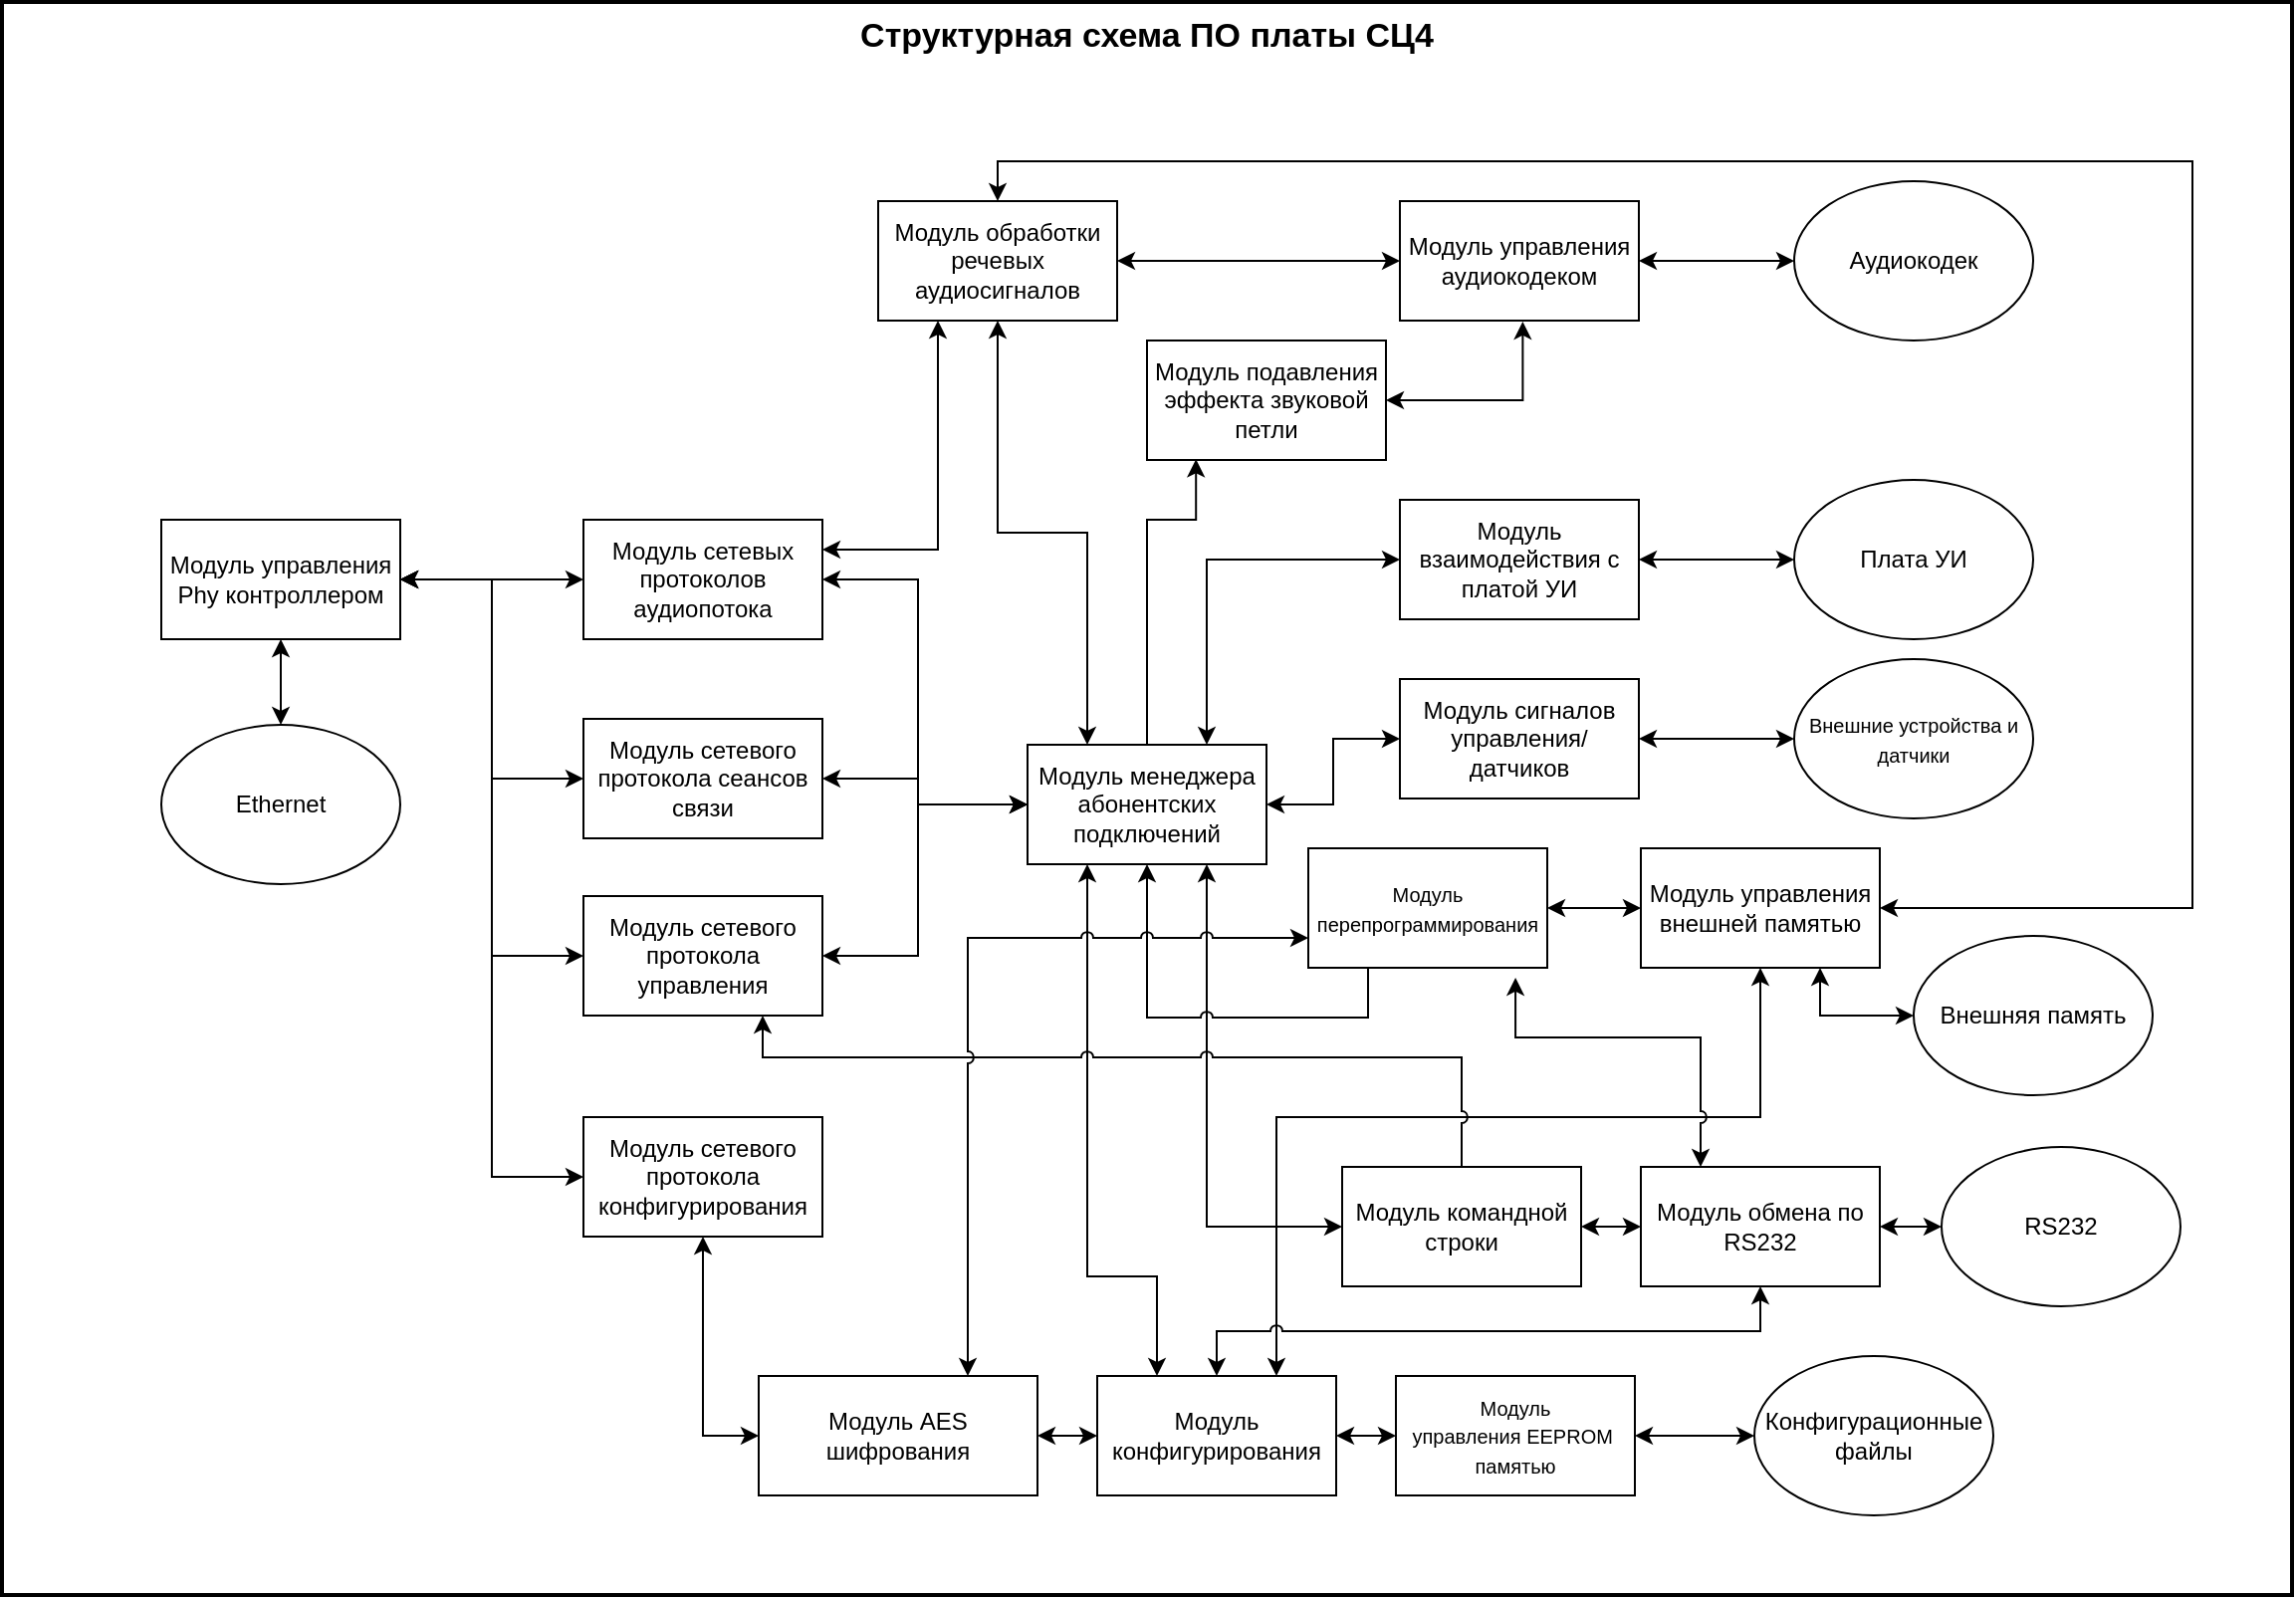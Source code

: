 <mxfile version="16.4.0" type="device"><diagram name="Page-1" id="e7e014a7-5840-1c2e-5031-d8a46d1fe8dd"><mxGraphModel dx="1185" dy="729" grid="1" gridSize="10" guides="1" tooltips="1" connect="1" arrows="1" fold="1" page="1" pageScale="1" pageWidth="1169" pageHeight="826" background="none" math="0" shadow="0"><root><mxCell id="0"/><mxCell id="1" parent="0"/><mxCell id="g7j972abOwnEcb_H1IaK-44" style="edgeStyle=orthogonalEdgeStyle;rounded=0;orthogonalLoop=1;jettySize=auto;html=1;exitX=0.25;exitY=0;exitDx=0;exitDy=0;startArrow=classic;startFill=1;entryX=0.5;entryY=1;entryDx=0;entryDy=0;" parent="1" source="g7j972abOwnEcb_H1IaK-41" target="g7j972abOwnEcb_H1IaK-43" edge="1"><mxGeometry relative="1" as="geometry"><mxPoint x="482" y="200" as="targetPoint"/></mxGeometry></mxCell><mxCell id="g7j972abOwnEcb_H1IaK-56" style="edgeStyle=elbowEdgeStyle;rounded=0;orthogonalLoop=1;jettySize=auto;html=1;exitX=1;exitY=0.5;exitDx=0;exitDy=0;entryX=0;entryY=0.5;entryDx=0;entryDy=0;startArrow=classic;startFill=1;" parent="1" source="g7j972abOwnEcb_H1IaK-41" target="g7j972abOwnEcb_H1IaK-54" edge="1"><mxGeometry relative="1" as="geometry"/></mxCell><mxCell id="MnOr7fdVju3zW6lmJR3m-4" style="edgeStyle=orthogonalEdgeStyle;rounded=0;jumpStyle=arc;orthogonalLoop=1;jettySize=auto;html=1;entryX=0;entryY=0.5;entryDx=0;entryDy=0;startArrow=classic;startFill=1;exitX=0.75;exitY=1;exitDx=0;exitDy=0;" parent="1" source="g7j972abOwnEcb_H1IaK-41" target="MnOr7fdVju3zW6lmJR3m-1" edge="1"><mxGeometry relative="1" as="geometry"/></mxCell><mxCell id="MnOr7fdVju3zW6lmJR3m-10" style="edgeStyle=orthogonalEdgeStyle;rounded=0;jumpStyle=arc;orthogonalLoop=1;jettySize=auto;html=1;exitX=0.75;exitY=0;exitDx=0;exitDy=0;entryX=0;entryY=0.5;entryDx=0;entryDy=0;startArrow=classic;startFill=1;" parent="1" source="g7j972abOwnEcb_H1IaK-41" target="MnOr7fdVju3zW6lmJR3m-9" edge="1"><mxGeometry relative="1" as="geometry"/></mxCell><mxCell id="OmWaECBi3ENHsQlHnQ90-8" style="edgeStyle=orthogonalEdgeStyle;rounded=0;jumpStyle=arc;orthogonalLoop=1;jettySize=auto;html=1;exitX=0.25;exitY=1;exitDx=0;exitDy=0;entryX=0.25;entryY=0;entryDx=0;entryDy=0;startArrow=classic;startFill=1;" parent="1" source="g7j972abOwnEcb_H1IaK-41" target="g7j972abOwnEcb_H1IaK-58" edge="1"><mxGeometry relative="1" as="geometry"><Array as="points"><mxPoint x="555" y="650"/><mxPoint x="590" y="650"/></Array></mxGeometry></mxCell><mxCell id="OmWaECBi3ENHsQlHnQ90-9" style="edgeStyle=orthogonalEdgeStyle;rounded=0;jumpStyle=arc;orthogonalLoop=1;jettySize=auto;html=1;exitX=0.5;exitY=1;exitDx=0;exitDy=0;entryX=0.25;entryY=0;entryDx=0;entryDy=0;startArrow=classic;startFill=1;" parent="1" source="g7j972abOwnEcb_H1IaK-41" target="v6jdzYZgSSlVZiS72dyh-8" edge="1"><mxGeometry relative="1" as="geometry"><Array as="points"><mxPoint x="585" y="520"/><mxPoint x="696" y="520"/></Array></mxGeometry></mxCell><mxCell id="Ygi6e2hgX8bBW1rVVWXg-4" style="edgeStyle=orthogonalEdgeStyle;rounded=0;orthogonalLoop=1;jettySize=auto;html=1;exitX=0.5;exitY=0;exitDx=0;exitDy=0;entryX=0.205;entryY=0.994;entryDx=0;entryDy=0;entryPerimeter=0;" edge="1" parent="1" source="g7j972abOwnEcb_H1IaK-41" target="Ygi6e2hgX8bBW1rVVWXg-2"><mxGeometry relative="1" as="geometry"><mxPoint x="585" y="240" as="targetPoint"/><Array as="points"><mxPoint x="585" y="270"/><mxPoint x="610" y="270"/></Array></mxGeometry></mxCell><mxCell id="g7j972abOwnEcb_H1IaK-41" value="Модуль менеджера абонентских подключений" style="rounded=0;whiteSpace=wrap;html=1;" parent="1" vertex="1"><mxGeometry x="525" y="383" width="120" height="60" as="geometry"/></mxCell><mxCell id="GHFzn9psD8pO60XJQU2d-8" style="edgeStyle=orthogonalEdgeStyle;rounded=0;orthogonalLoop=1;jettySize=auto;html=1;exitX=0.5;exitY=0;exitDx=0;exitDy=0;entryX=1;entryY=0.5;entryDx=0;entryDy=0;startArrow=classic;startFill=1;" parent="1" source="g7j972abOwnEcb_H1IaK-43" target="GHFzn9psD8pO60XJQU2d-3" edge="1"><mxGeometry relative="1" as="geometry"><Array as="points"><mxPoint x="510" y="90"/><mxPoint x="1110" y="90"/><mxPoint x="1110" y="465"/></Array></mxGeometry></mxCell><mxCell id="MnOr7fdVju3zW6lmJR3m-3" style="edgeStyle=orthogonalEdgeStyle;rounded=0;jumpStyle=arc;orthogonalLoop=1;jettySize=auto;html=1;exitX=0.25;exitY=1;exitDx=0;exitDy=0;entryX=1;entryY=0.25;entryDx=0;entryDy=0;startArrow=classic;startFill=1;" parent="1" source="g7j972abOwnEcb_H1IaK-43" target="g7j972abOwnEcb_H1IaK-64" edge="1"><mxGeometry relative="1" as="geometry"/></mxCell><mxCell id="g7j972abOwnEcb_H1IaK-49" style="edgeStyle=orthogonalEdgeStyle;rounded=0;orthogonalLoop=1;jettySize=auto;html=1;exitX=1;exitY=0.5;exitDx=0;exitDy=0;entryX=0;entryY=0.5;entryDx=0;entryDy=0;startArrow=classic;startFill=1;" parent="1" source="g7j972abOwnEcb_H1IaK-46" target="g7j972abOwnEcb_H1IaK-47" edge="1"><mxGeometry relative="1" as="geometry"/></mxCell><mxCell id="g7j972abOwnEcb_H1IaK-47" value="Аудиокодек" style="ellipse;whiteSpace=wrap;html=1;" parent="1" vertex="1"><mxGeometry x="910" y="100" width="120" height="80" as="geometry"/></mxCell><mxCell id="g7j972abOwnEcb_H1IaK-62" style="edgeStyle=orthogonalEdgeStyle;rounded=0;orthogonalLoop=1;jettySize=auto;html=1;exitX=1;exitY=0.5;exitDx=0;exitDy=0;entryX=0;entryY=0.5;entryDx=0;entryDy=0;startArrow=classic;startFill=1;" parent="1" source="g7j972abOwnEcb_H1IaK-58" target="g7j972abOwnEcb_H1IaK-60" edge="1"><mxGeometry relative="1" as="geometry"/></mxCell><mxCell id="GHFzn9psD8pO60XJQU2d-7" style="edgeStyle=orthogonalEdgeStyle;rounded=0;orthogonalLoop=1;jettySize=auto;html=1;exitX=0.75;exitY=0;exitDx=0;exitDy=0;entryX=0.5;entryY=1;entryDx=0;entryDy=0;startArrow=classic;startFill=1;" parent="1" source="g7j972abOwnEcb_H1IaK-58" target="GHFzn9psD8pO60XJQU2d-3" edge="1"><mxGeometry relative="1" as="geometry"><Array as="points"><mxPoint x="650" y="570"/><mxPoint x="893" y="570"/></Array></mxGeometry></mxCell><mxCell id="OmWaECBi3ENHsQlHnQ90-17" style="edgeStyle=elbowEdgeStyle;rounded=0;jumpStyle=arc;orthogonalLoop=1;jettySize=auto;elbow=vertical;html=1;exitX=0.5;exitY=0;exitDx=0;exitDy=0;entryX=0.5;entryY=1;entryDx=0;entryDy=0;startArrow=classic;startFill=1;" parent="1" source="g7j972abOwnEcb_H1IaK-58" target="MnOr7fdVju3zW6lmJR3m-5" edge="1"><mxGeometry relative="1" as="geometry"/></mxCell><mxCell id="g7j972abOwnEcb_H1IaK-58" value="Модуль конфигурирования" style="rounded=0;whiteSpace=wrap;html=1;" parent="1" vertex="1"><mxGeometry x="560" y="700" width="120" height="60" as="geometry"/></mxCell><mxCell id="GHFzn9psD8pO60XJQU2d-10" style="edgeStyle=orthogonalEdgeStyle;rounded=0;orthogonalLoop=1;jettySize=auto;html=1;exitX=1;exitY=0.5;exitDx=0;exitDy=0;entryX=0;entryY=0.5;entryDx=0;entryDy=0;startArrow=classic;startFill=1;" parent="1" source="g7j972abOwnEcb_H1IaK-60" target="g7j972abOwnEcb_H1IaK-61" edge="1"><mxGeometry relative="1" as="geometry"/></mxCell><mxCell id="g7j972abOwnEcb_H1IaK-60" value="&lt;font style=&quot;font-size: 10px&quot;&gt;Модуль управления&amp;nbsp;&lt;span style=&quot;font-family: &amp;#34;roboto&amp;#34; , , &amp;#34;blinkmacsystemfont&amp;#34; , &amp;#34;apple color emoji&amp;#34; , &amp;#34;helvetica neue&amp;#34; , sans-serif ; background-color: rgb(255 , 255 , 255)&quot;&gt;&lt;font&gt;EEPROM&amp;nbsp;&lt;br&gt;&lt;/font&gt;&lt;/span&gt;памятью&lt;/font&gt;" style="rounded=0;whiteSpace=wrap;html=1;" parent="1" vertex="1"><mxGeometry x="710" y="700" width="120" height="60" as="geometry"/></mxCell><mxCell id="g7j972abOwnEcb_H1IaK-61" value="Конфигурационные файлы" style="ellipse;whiteSpace=wrap;html=1;" parent="1" vertex="1"><mxGeometry x="890" y="690" width="120" height="80" as="geometry"/></mxCell><mxCell id="g7j972abOwnEcb_H1IaK-75" style="edgeStyle=orthogonalEdgeStyle;rounded=0;orthogonalLoop=1;jettySize=auto;html=1;exitX=1;exitY=0.5;exitDx=0;exitDy=0;entryX=0;entryY=0.5;entryDx=0;entryDy=0;startArrow=classic;startFill=1;" parent="1" source="g7j972abOwnEcb_H1IaK-64" target="g7j972abOwnEcb_H1IaK-41" edge="1"><mxGeometry relative="1" as="geometry"><Array as="points"><mxPoint x="470" y="300"/><mxPoint x="470" y="413"/></Array></mxGeometry></mxCell><mxCell id="v6jdzYZgSSlVZiS72dyh-3" style="edgeStyle=orthogonalEdgeStyle;rounded=0;orthogonalLoop=1;jettySize=auto;html=1;exitX=0;exitY=0.5;exitDx=0;exitDy=0;startArrow=classic;startFill=1;" parent="1" source="g7j972abOwnEcb_H1IaK-64" target="v6jdzYZgSSlVZiS72dyh-1" edge="1"><mxGeometry relative="1" as="geometry"/></mxCell><mxCell id="g7j972abOwnEcb_H1IaK-64" value="Модуль сетевых протоколов аудиопотока" style="rounded=0;whiteSpace=wrap;html=1;" parent="1" vertex="1"><mxGeometry x="302" y="270" width="120" height="60" as="geometry"/></mxCell><mxCell id="g7j972abOwnEcb_H1IaK-76" style="edgeStyle=orthogonalEdgeStyle;rounded=0;orthogonalLoop=1;jettySize=auto;html=1;exitX=1;exitY=0.5;exitDx=0;exitDy=0;entryX=0;entryY=0.5;entryDx=0;entryDy=0;startArrow=classic;startFill=1;" parent="1" source="g7j972abOwnEcb_H1IaK-65" target="g7j972abOwnEcb_H1IaK-41" edge="1"><mxGeometry relative="1" as="geometry"><Array as="points"><mxPoint x="470" y="400"/><mxPoint x="470" y="413"/></Array></mxGeometry></mxCell><mxCell id="v6jdzYZgSSlVZiS72dyh-4" style="edgeStyle=orthogonalEdgeStyle;rounded=0;orthogonalLoop=1;jettySize=auto;html=1;exitX=0;exitY=0.5;exitDx=0;exitDy=0;entryX=1;entryY=0.5;entryDx=0;entryDy=0;startArrow=classic;startFill=1;" parent="1" source="g7j972abOwnEcb_H1IaK-65" target="v6jdzYZgSSlVZiS72dyh-1" edge="1"><mxGeometry relative="1" as="geometry"/></mxCell><mxCell id="g7j972abOwnEcb_H1IaK-65" value="&lt;span&gt;Модуль сетевого протокола сеансов связи&lt;/span&gt;" style="rounded=0;whiteSpace=wrap;html=1;" parent="1" vertex="1"><mxGeometry x="302" y="370" width="120" height="60" as="geometry"/></mxCell><mxCell id="g7j972abOwnEcb_H1IaK-77" style="edgeStyle=orthogonalEdgeStyle;rounded=0;orthogonalLoop=1;jettySize=auto;html=1;exitX=1;exitY=0.5;exitDx=0;exitDy=0;entryX=0;entryY=0.5;entryDx=0;entryDy=0;startArrow=classic;startFill=1;" parent="1" source="g7j972abOwnEcb_H1IaK-66" target="g7j972abOwnEcb_H1IaK-41" edge="1"><mxGeometry relative="1" as="geometry"><Array as="points"><mxPoint x="470" y="489"/><mxPoint x="470" y="413"/></Array></mxGeometry></mxCell><mxCell id="v6jdzYZgSSlVZiS72dyh-5" style="edgeStyle=orthogonalEdgeStyle;rounded=0;orthogonalLoop=1;jettySize=auto;html=1;exitX=0;exitY=0.5;exitDx=0;exitDy=0;entryX=1;entryY=0.5;entryDx=0;entryDy=0;startArrow=classic;startFill=1;" parent="1" source="g7j972abOwnEcb_H1IaK-66" target="v6jdzYZgSSlVZiS72dyh-1" edge="1"><mxGeometry relative="1" as="geometry"/></mxCell><mxCell id="OmWaECBi3ENHsQlHnQ90-12" style="edgeStyle=elbowEdgeStyle;rounded=0;jumpStyle=arc;orthogonalLoop=1;jettySize=auto;html=1;exitX=0.75;exitY=1;exitDx=0;exitDy=0;entryX=0.5;entryY=1;entryDx=0;entryDy=0;startArrow=classic;startFill=1;elbow=vertical;" parent="1" source="g7j972abOwnEcb_H1IaK-66" target="MnOr7fdVju3zW6lmJR3m-1" edge="1"><mxGeometry relative="1" as="geometry"><Array as="points"><mxPoint x="560" y="540"/></Array></mxGeometry></mxCell><mxCell id="g7j972abOwnEcb_H1IaK-66" value="&lt;span&gt;Модуль сетевого протокола управления&lt;/span&gt;" style="rounded=0;whiteSpace=wrap;html=1;" parent="1" vertex="1"><mxGeometry x="302" y="459" width="120" height="60" as="geometry"/></mxCell><mxCell id="v6jdzYZgSSlVZiS72dyh-6" style="edgeStyle=orthogonalEdgeStyle;rounded=0;orthogonalLoop=1;jettySize=auto;html=1;exitX=0;exitY=0.5;exitDx=0;exitDy=0;entryX=1;entryY=0.5;entryDx=0;entryDy=0;startArrow=classic;startFill=1;" parent="1" source="g7j972abOwnEcb_H1IaK-67" target="v6jdzYZgSSlVZiS72dyh-1" edge="1"><mxGeometry relative="1" as="geometry"/></mxCell><mxCell id="OmWaECBi3ENHsQlHnQ90-2" style="edgeStyle=orthogonalEdgeStyle;rounded=0;orthogonalLoop=1;jettySize=auto;html=1;exitX=0.5;exitY=1;exitDx=0;exitDy=0;entryX=0;entryY=0.5;entryDx=0;entryDy=0;startArrow=classic;startFill=1;" parent="1" source="g7j972abOwnEcb_H1IaK-67" target="OmWaECBi3ENHsQlHnQ90-1" edge="1"><mxGeometry relative="1" as="geometry"/></mxCell><mxCell id="g7j972abOwnEcb_H1IaK-67" value="&lt;span&gt;Модуль сетевого протокола конфигурирования&lt;/span&gt;" style="rounded=0;whiteSpace=wrap;html=1;" parent="1" vertex="1"><mxGeometry x="302" y="570" width="120" height="60" as="geometry"/></mxCell><mxCell id="g7j972abOwnEcb_H1IaK-68" value="Ethernet" style="ellipse;whiteSpace=wrap;html=1;" parent="1" vertex="1"><mxGeometry x="90" y="373" width="120" height="80" as="geometry"/></mxCell><mxCell id="v6jdzYZgSSlVZiS72dyh-2" style="edgeStyle=orthogonalEdgeStyle;rounded=0;orthogonalLoop=1;jettySize=auto;html=1;exitX=0.5;exitY=1;exitDx=0;exitDy=0;entryX=0.5;entryY=0;entryDx=0;entryDy=0;startArrow=classic;startFill=1;" parent="1" source="v6jdzYZgSSlVZiS72dyh-1" target="g7j972abOwnEcb_H1IaK-68" edge="1"><mxGeometry relative="1" as="geometry"/></mxCell><mxCell id="v6jdzYZgSSlVZiS72dyh-1" value="Модуль управления Phy контроллером" style="rounded=0;whiteSpace=wrap;html=1;" parent="1" vertex="1"><mxGeometry x="90" y="270" width="120" height="60" as="geometry"/></mxCell><mxCell id="v6jdzYZgSSlVZiS72dyh-8" value="&lt;span style=&quot;font-family: &amp;#34;roboto&amp;#34; , , &amp;#34;blinkmacsystemfont&amp;#34; , &amp;#34;apple color emoji&amp;#34; , &amp;#34;helvetica neue&amp;#34; , sans-serif ; background-color: rgb(255 , 255 , 255)&quot;&gt;&lt;font style=&quot;font-size: 10px&quot;&gt;Модуль перепрограммирования&lt;/font&gt;&lt;/span&gt;" style="rounded=0;whiteSpace=wrap;html=1;" parent="1" vertex="1"><mxGeometry x="666" y="435" width="120" height="60" as="geometry"/></mxCell><mxCell id="GHFzn9psD8pO60XJQU2d-6" style="edgeStyle=orthogonalEdgeStyle;rounded=0;orthogonalLoop=1;jettySize=auto;html=1;exitX=0;exitY=0.5;exitDx=0;exitDy=0;entryX=1;entryY=0.5;entryDx=0;entryDy=0;startArrow=classic;startFill=1;" parent="1" source="GHFzn9psD8pO60XJQU2d-3" target="v6jdzYZgSSlVZiS72dyh-8" edge="1"><mxGeometry relative="1" as="geometry"/></mxCell><mxCell id="GHFzn9psD8pO60XJQU2d-12" style="edgeStyle=orthogonalEdgeStyle;rounded=0;orthogonalLoop=1;jettySize=auto;html=1;exitX=0.75;exitY=1;exitDx=0;exitDy=0;entryX=0;entryY=0.5;entryDx=0;entryDy=0;startArrow=classic;startFill=1;" parent="1" source="GHFzn9psD8pO60XJQU2d-3" target="GHFzn9psD8pO60XJQU2d-11" edge="1"><mxGeometry relative="1" as="geometry"/></mxCell><mxCell id="GHFzn9psD8pO60XJQU2d-3" value="&lt;span&gt;Модуль управления внешней памятью&lt;/span&gt;" style="rounded=0;whiteSpace=wrap;html=1;" parent="1" vertex="1"><mxGeometry x="833" y="435" width="120" height="60" as="geometry"/></mxCell><mxCell id="GHFzn9psD8pO60XJQU2d-11" value="Внешняя память" style="ellipse;whiteSpace=wrap;html=1;" parent="1" vertex="1"><mxGeometry x="970" y="479" width="120" height="80" as="geometry"/></mxCell><mxCell id="MnOr7fdVju3zW6lmJR3m-1" value="Модуль командной строки" style="rounded=0;whiteSpace=wrap;html=1;" parent="1" vertex="1"><mxGeometry x="683" y="595" width="120" height="60" as="geometry"/></mxCell><mxCell id="MnOr7fdVju3zW6lmJR3m-7" style="edgeStyle=orthogonalEdgeStyle;rounded=0;jumpStyle=arc;orthogonalLoop=1;jettySize=auto;html=1;exitX=1;exitY=0.5;exitDx=0;exitDy=0;startArrow=classic;startFill=1;" parent="1" source="MnOr7fdVju3zW6lmJR3m-5" target="MnOr7fdVju3zW6lmJR3m-6" edge="1"><mxGeometry relative="1" as="geometry"/></mxCell><mxCell id="MnOr7fdVju3zW6lmJR3m-8" value="" style="edgeStyle=orthogonalEdgeStyle;rounded=0;jumpStyle=arc;orthogonalLoop=1;jettySize=auto;html=1;startArrow=classic;startFill=1;" parent="1" source="MnOr7fdVju3zW6lmJR3m-5" target="MnOr7fdVju3zW6lmJR3m-1" edge="1"><mxGeometry relative="1" as="geometry"/></mxCell><mxCell id="OmWaECBi3ENHsQlHnQ90-16" style="edgeStyle=elbowEdgeStyle;rounded=0;jumpStyle=arc;orthogonalLoop=1;jettySize=auto;elbow=vertical;html=1;exitX=0.25;exitY=0;exitDx=0;exitDy=0;startArrow=classic;startFill=1;entryX=0.867;entryY=1.083;entryDx=0;entryDy=0;entryPerimeter=0;" parent="1" source="MnOr7fdVju3zW6lmJR3m-5" target="v6jdzYZgSSlVZiS72dyh-8" edge="1"><mxGeometry relative="1" as="geometry"><mxPoint x="756" y="490" as="targetPoint"/><Array as="points"><mxPoint x="820" y="530"/></Array></mxGeometry></mxCell><mxCell id="MnOr7fdVju3zW6lmJR3m-5" value="Модуль обмена по RS232" style="rounded=0;whiteSpace=wrap;html=1;" parent="1" vertex="1"><mxGeometry x="833" y="595" width="120" height="60" as="geometry"/></mxCell><mxCell id="MnOr7fdVju3zW6lmJR3m-6" value="RS232" style="ellipse;whiteSpace=wrap;html=1;" parent="1" vertex="1"><mxGeometry x="984" y="585" width="120" height="80" as="geometry"/></mxCell><mxCell id="OmWaECBi3ENHsQlHnQ90-3" style="edgeStyle=orthogonalEdgeStyle;rounded=0;orthogonalLoop=1;jettySize=auto;html=1;exitX=1;exitY=0.5;exitDx=0;exitDy=0;entryX=0;entryY=0.5;entryDx=0;entryDy=0;startArrow=classic;startFill=1;" parent="1" source="OmWaECBi3ENHsQlHnQ90-1" target="g7j972abOwnEcb_H1IaK-58" edge="1"><mxGeometry relative="1" as="geometry"/></mxCell><mxCell id="OmWaECBi3ENHsQlHnQ90-7" style="edgeStyle=orthogonalEdgeStyle;rounded=0;orthogonalLoop=1;jettySize=auto;html=1;exitX=0.75;exitY=0;exitDx=0;exitDy=0;entryX=0;entryY=0.75;entryDx=0;entryDy=0;startArrow=classic;startFill=1;jumpStyle=arc;" parent="1" source="OmWaECBi3ENHsQlHnQ90-1" target="v6jdzYZgSSlVZiS72dyh-8" edge="1"><mxGeometry relative="1" as="geometry"/></mxCell><mxCell id="OmWaECBi3ENHsQlHnQ90-1" value="Модуль AES шифрования" style="rounded=0;whiteSpace=wrap;html=1;" parent="1" vertex="1"><mxGeometry x="390" y="700" width="140" height="60" as="geometry"/></mxCell><mxCell id="_m_4z1OJpEcZkw1Ha0YG-1" value="Структурная схема ПО платы СЦ4" style="swimlane;fontSize=17;swimlaneLine=0;strokeWidth=2;startSize=30;" parent="1" vertex="1"><mxGeometry x="10" y="10" width="1150" height="800" as="geometry"/></mxCell><mxCell id="g7j972abOwnEcb_H1IaK-43" value="Модуль обработки речевых аудиосигналов" style="rounded=0;whiteSpace=wrap;html=1;" parent="1" vertex="1"><mxGeometry x="450" y="110" width="120" height="60" as="geometry"/></mxCell><mxCell id="g7j972abOwnEcb_H1IaK-48" style="edgeStyle=orthogonalEdgeStyle;rounded=0;orthogonalLoop=1;jettySize=auto;html=1;exitX=1;exitY=0.5;exitDx=0;exitDy=0;entryX=0;entryY=0.5;entryDx=0;entryDy=0;startArrow=classic;startFill=1;" parent="1" source="g7j972abOwnEcb_H1IaK-43" target="g7j972abOwnEcb_H1IaK-46" edge="1"><mxGeometry relative="1" as="geometry"/></mxCell><mxCell id="g7j972abOwnEcb_H1IaK-46" value="Модуль управления аудиокодеком" style="rounded=0;whiteSpace=wrap;html=1;" parent="1" vertex="1"><mxGeometry x="712" y="110" width="120" height="60" as="geometry"/></mxCell><mxCell id="Ygi6e2hgX8bBW1rVVWXg-5" style="edgeStyle=orthogonalEdgeStyle;rounded=0;orthogonalLoop=1;jettySize=auto;html=1;exitX=1;exitY=0.5;exitDx=0;exitDy=0;entryX=0.514;entryY=1.008;entryDx=0;entryDy=0;entryPerimeter=0;startArrow=classic;startFill=1;" edge="1" parent="1" source="Ygi6e2hgX8bBW1rVVWXg-2" target="g7j972abOwnEcb_H1IaK-46"><mxGeometry relative="1" as="geometry"/></mxCell><mxCell id="MnOr7fdVju3zW6lmJR3m-11" value="Плата УИ" style="ellipse;whiteSpace=wrap;html=1;" parent="1" vertex="1"><mxGeometry x="910" y="250" width="120" height="80" as="geometry"/></mxCell><mxCell id="MnOr7fdVju3zW6lmJR3m-12" style="edgeStyle=orthogonalEdgeStyle;rounded=0;jumpStyle=arc;orthogonalLoop=1;jettySize=auto;html=1;exitX=1;exitY=0.5;exitDx=0;exitDy=0;entryX=0;entryY=0.5;entryDx=0;entryDy=0;startArrow=classic;startFill=1;" parent="1" source="MnOr7fdVju3zW6lmJR3m-9" target="MnOr7fdVju3zW6lmJR3m-11" edge="1"><mxGeometry relative="1" as="geometry"/></mxCell><mxCell id="g7j972abOwnEcb_H1IaK-55" value="&lt;font style=&quot;font-size: 10px&quot;&gt;Внешние устройства и датчики&lt;/font&gt;" style="ellipse;whiteSpace=wrap;html=1;" parent="1" vertex="1"><mxGeometry x="910" y="340" width="120" height="80" as="geometry"/></mxCell><mxCell id="g7j972abOwnEcb_H1IaK-57" style="edgeStyle=none;rounded=0;orthogonalLoop=1;jettySize=auto;html=1;exitX=1;exitY=0.5;exitDx=0;exitDy=0;entryX=0;entryY=0.5;entryDx=0;entryDy=0;startArrow=classic;startFill=1;" parent="1" source="g7j972abOwnEcb_H1IaK-54" target="g7j972abOwnEcb_H1IaK-55" edge="1"><mxGeometry relative="1" as="geometry"/></mxCell><mxCell id="g7j972abOwnEcb_H1IaK-54" value="&lt;span style=&quot;font-family: &amp;#34;roboto&amp;#34; , , &amp;#34;blinkmacsystemfont&amp;#34; , &amp;#34;apple color emoji&amp;#34; , &amp;#34;helvetica neue&amp;#34; , sans-serif ; background-color: rgb(255 , 255 , 255)&quot;&gt;&lt;font style=&quot;font-size: 12px&quot;&gt;Модуль сигналов управления/датчиков&lt;/font&gt;&lt;/span&gt;" style="rounded=0;whiteSpace=wrap;html=1;" parent="1" vertex="1"><mxGeometry x="712" y="350" width="120" height="60" as="geometry"/></mxCell><mxCell id="MnOr7fdVju3zW6lmJR3m-9" value="Модуль взаимодействия с платой УИ" style="rounded=0;whiteSpace=wrap;html=1;" parent="1" vertex="1"><mxGeometry x="712" y="260" width="120" height="60" as="geometry"/></mxCell><mxCell id="Ygi6e2hgX8bBW1rVVWXg-2" value="Модуль подавления эффекта звуковой петли" style="rounded=0;whiteSpace=wrap;html=1;" vertex="1" parent="1"><mxGeometry x="585" y="180" width="120" height="60" as="geometry"/></mxCell></root></mxGraphModel></diagram></mxfile>